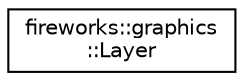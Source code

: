 digraph "Graphical Class Hierarchy"
{
 // LATEX_PDF_SIZE
  edge [fontname="Helvetica",fontsize="10",labelfontname="Helvetica",labelfontsize="10"];
  node [fontname="Helvetica",fontsize="10",shape=record];
  rankdir="LR";
  Node0 [label="fireworks::graphics\l::Layer",height=0.2,width=0.4,color="black", fillcolor="white", style="filled",URL="$classfireworks_1_1graphics_1_1_layer.html",tooltip="Creates a Layer to hold a collection of renderables."];
}
